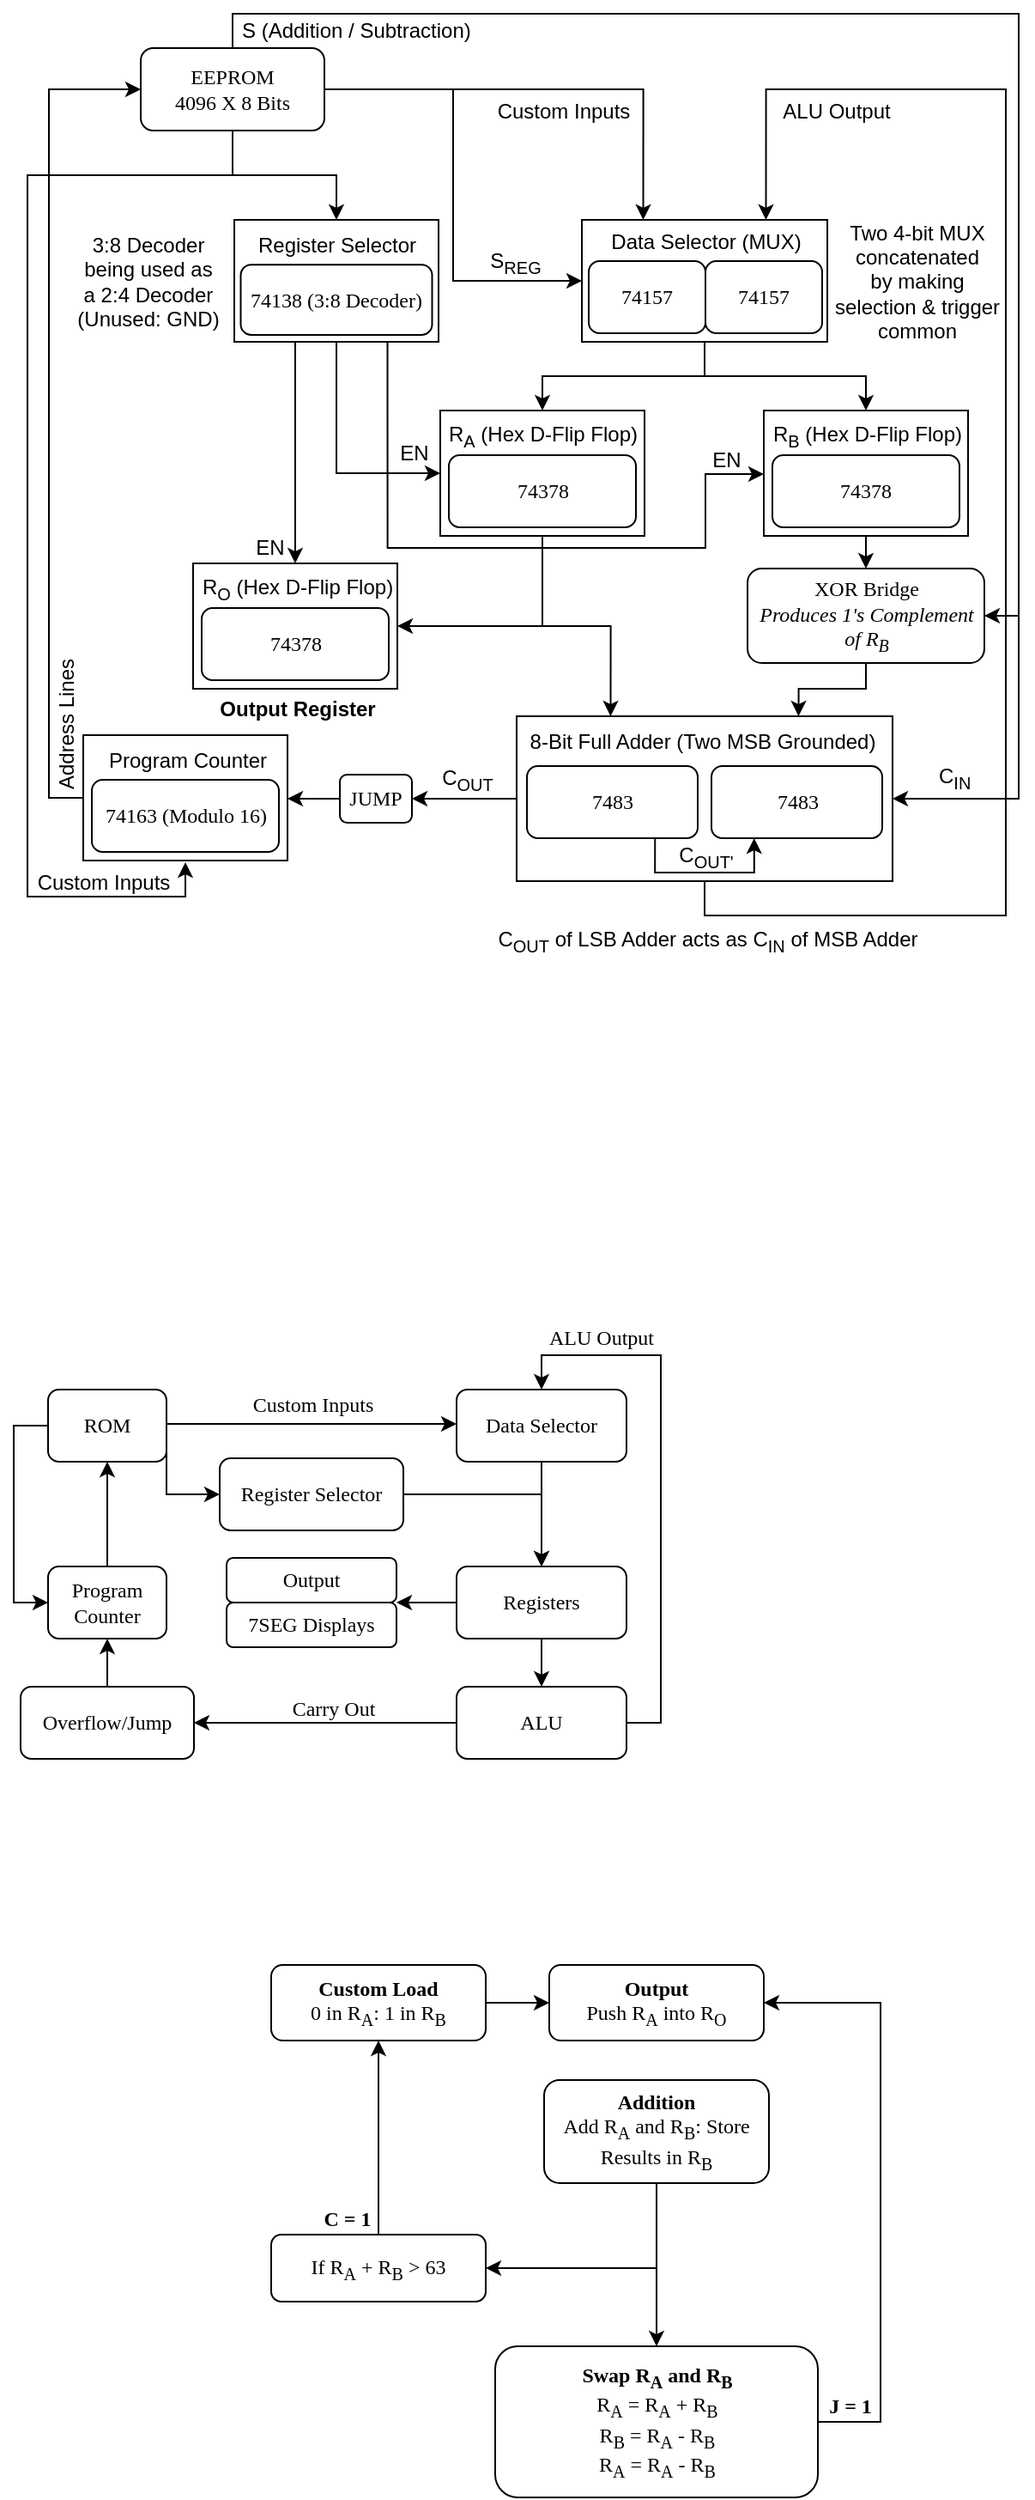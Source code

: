 <mxfile version="20.8.16" type="device"><diagram id="CoQLluvK9Fw38XiO7iqh" name="Page-1"><mxGraphModel dx="802" dy="1725" grid="0" gridSize="10" guides="1" tooltips="1" connect="1" arrows="1" fold="1" page="1" pageScale="1" pageWidth="850" pageHeight="1100" math="0" shadow="0"><root><mxCell id="0"/><mxCell id="1" parent="0"/><mxCell id="2Bxr6X4nST6BS4PNDwAW-6" style="edgeStyle=orthogonalEdgeStyle;rounded=0;orthogonalLoop=1;jettySize=auto;html=1;fontFamily=Bahnschrift;" parent="1" source="2Bxr6X4nST6BS4PNDwAW-1" target="2Bxr6X4nST6BS4PNDwAW-5" edge="1"><mxGeometry relative="1" as="geometry"><Array as="points"><mxPoint x="217" y="115"/><mxPoint x="217" y="115"/></Array></mxGeometry></mxCell><mxCell id="2Bxr6X4nST6BS4PNDwAW-9" style="edgeStyle=orthogonalEdgeStyle;rounded=0;orthogonalLoop=1;jettySize=auto;html=1;exitX=0;exitY=0.5;exitDx=0;exitDy=0;entryX=0;entryY=0.5;entryDx=0;entryDy=0;fontFamily=Bahnschrift;" parent="1" source="2Bxr6X4nST6BS4PNDwAW-1" target="2Bxr6X4nST6BS4PNDwAW-2" edge="1"><mxGeometry relative="1" as="geometry"/></mxCell><mxCell id="2Bxr6X4nST6BS4PNDwAW-29" style="edgeStyle=orthogonalEdgeStyle;rounded=0;orthogonalLoop=1;jettySize=auto;html=1;exitX=1;exitY=0.75;exitDx=0;exitDy=0;fontFamily=Bahnschrift;" parent="1" source="2Bxr6X4nST6BS4PNDwAW-1" target="2Bxr6X4nST6BS4PNDwAW-24" edge="1"><mxGeometry relative="1" as="geometry"><Array as="points"><mxPoint x="166" y="156"/></Array></mxGeometry></mxCell><mxCell id="2Bxr6X4nST6BS4PNDwAW-1" value="ROM" style="rounded=1;whiteSpace=wrap;html=1;fontFamily=Bahnschrift;" parent="1" vertex="1"><mxGeometry x="97" y="95" width="69" height="42" as="geometry"/></mxCell><mxCell id="2Bxr6X4nST6BS4PNDwAW-3" style="edgeStyle=orthogonalEdgeStyle;rounded=0;orthogonalLoop=1;jettySize=auto;html=1;exitX=0.5;exitY=0;exitDx=0;exitDy=0;entryX=0.5;entryY=1;entryDx=0;entryDy=0;fontFamily=Bahnschrift;" parent="1" source="2Bxr6X4nST6BS4PNDwAW-2" target="2Bxr6X4nST6BS4PNDwAW-1" edge="1"><mxGeometry relative="1" as="geometry"/></mxCell><mxCell id="2Bxr6X4nST6BS4PNDwAW-2" value="Program Counter" style="rounded=1;whiteSpace=wrap;html=1;fontFamily=Bahnschrift;" parent="1" vertex="1"><mxGeometry x="97" y="198" width="69" height="42" as="geometry"/></mxCell><mxCell id="2Bxr6X4nST6BS4PNDwAW-22" style="edgeStyle=orthogonalEdgeStyle;rounded=0;orthogonalLoop=1;jettySize=auto;html=1;exitX=0.5;exitY=1;exitDx=0;exitDy=0;entryX=0.5;entryY=0;entryDx=0;entryDy=0;fontFamily=Bahnschrift;" parent="1" source="2Bxr6X4nST6BS4PNDwAW-5" target="2Bxr6X4nST6BS4PNDwAW-10" edge="1"><mxGeometry relative="1" as="geometry"/></mxCell><mxCell id="2Bxr6X4nST6BS4PNDwAW-5" value="Data Selector" style="rounded=1;whiteSpace=wrap;html=1;fontFamily=Bahnschrift;" parent="1" vertex="1"><mxGeometry x="335" y="95" width="99" height="42" as="geometry"/></mxCell><mxCell id="2Bxr6X4nST6BS4PNDwAW-8" style="edgeStyle=orthogonalEdgeStyle;rounded=0;orthogonalLoop=1;jettySize=auto;html=1;exitX=0.5;exitY=0;exitDx=0;exitDy=0;fontFamily=Bahnschrift;" parent="1" source="2Bxr6X4nST6BS4PNDwAW-7" target="2Bxr6X4nST6BS4PNDwAW-2" edge="1"><mxGeometry relative="1" as="geometry"/></mxCell><mxCell id="2Bxr6X4nST6BS4PNDwAW-7" value="Overflow/Jump" style="rounded=1;whiteSpace=wrap;html=1;fontFamily=Bahnschrift;" parent="1" vertex="1"><mxGeometry x="81" y="268" width="101" height="42" as="geometry"/></mxCell><mxCell id="2Bxr6X4nST6BS4PNDwAW-15" style="edgeStyle=orthogonalEdgeStyle;rounded=0;orthogonalLoop=1;jettySize=auto;html=1;exitX=0.5;exitY=1;exitDx=0;exitDy=0;fontFamily=Bahnschrift;" parent="1" source="2Bxr6X4nST6BS4PNDwAW-10" target="2Bxr6X4nST6BS4PNDwAW-14" edge="1"><mxGeometry relative="1" as="geometry"/></mxCell><mxCell id="96fKfKQVMmyVt-nBDWJM-4" style="edgeStyle=orthogonalEdgeStyle;rounded=0;orthogonalLoop=1;jettySize=auto;html=1;exitX=0;exitY=0.5;exitDx=0;exitDy=0;entryX=1;entryY=1;entryDx=0;entryDy=0;" edge="1" parent="1" source="2Bxr6X4nST6BS4PNDwAW-10" target="2Bxr6X4nST6BS4PNDwAW-11"><mxGeometry relative="1" as="geometry"/></mxCell><mxCell id="2Bxr6X4nST6BS4PNDwAW-10" value="Registers" style="rounded=1;whiteSpace=wrap;html=1;fontFamily=Bahnschrift;" parent="1" vertex="1"><mxGeometry x="335" y="198" width="99" height="42" as="geometry"/></mxCell><mxCell id="2Bxr6X4nST6BS4PNDwAW-11" value="Output" style="rounded=1;whiteSpace=wrap;html=1;fontFamily=Bahnschrift;labelBackgroundColor=default;gradientColor=none;fillColor=default;" parent="1" vertex="1"><mxGeometry x="201" y="193" width="99" height="26" as="geometry"/></mxCell><mxCell id="2Bxr6X4nST6BS4PNDwAW-20" style="edgeStyle=orthogonalEdgeStyle;rounded=0;orthogonalLoop=1;jettySize=auto;html=1;entryX=1;entryY=0.5;entryDx=0;entryDy=0;fontFamily=Bahnschrift;" parent="1" source="2Bxr6X4nST6BS4PNDwAW-14" target="2Bxr6X4nST6BS4PNDwAW-7" edge="1"><mxGeometry relative="1" as="geometry"/></mxCell><mxCell id="2Bxr6X4nST6BS4PNDwAW-28" style="edgeStyle=orthogonalEdgeStyle;rounded=0;orthogonalLoop=1;jettySize=auto;html=1;entryX=0.5;entryY=0;entryDx=0;entryDy=0;fontFamily=Bahnschrift;" parent="1" source="2Bxr6X4nST6BS4PNDwAW-14" target="2Bxr6X4nST6BS4PNDwAW-5" edge="1"><mxGeometry relative="1" as="geometry"><Array as="points"><mxPoint x="454" y="289"/><mxPoint x="454" y="75"/><mxPoint x="385" y="75"/></Array></mxGeometry></mxCell><mxCell id="2Bxr6X4nST6BS4PNDwAW-14" value="ALU" style="rounded=1;whiteSpace=wrap;html=1;fontFamily=Bahnschrift;" parent="1" vertex="1"><mxGeometry x="335" y="268" width="99" height="42" as="geometry"/></mxCell><mxCell id="2Bxr6X4nST6BS4PNDwAW-18" value="Custom Inputs" style="text;html=1;align=center;verticalAlign=middle;resizable=0;points=[];autosize=1;strokeColor=none;fillColor=none;fontFamily=Bahnschrift;" parent="1" vertex="1"><mxGeometry x="207" y="95" width="87" height="18" as="geometry"/></mxCell><mxCell id="2Bxr6X4nST6BS4PNDwAW-19" value="ALU Output" style="text;html=1;align=center;verticalAlign=middle;resizable=0;points=[];autosize=1;strokeColor=none;fillColor=none;fontFamily=Bahnschrift;" parent="1" vertex="1"><mxGeometry x="383" y="56" width="71" height="18" as="geometry"/></mxCell><mxCell id="2Bxr6X4nST6BS4PNDwAW-21" value="Carry Out" style="text;html=1;align=center;verticalAlign=middle;resizable=0;points=[];autosize=1;strokeColor=none;fillColor=none;fontFamily=Bahnschrift;" parent="1" vertex="1"><mxGeometry x="232" y="272" width="61" height="18" as="geometry"/></mxCell><mxCell id="2Bxr6X4nST6BS4PNDwAW-27" style="edgeStyle=orthogonalEdgeStyle;rounded=0;orthogonalLoop=1;jettySize=auto;html=1;entryX=0.5;entryY=0;entryDx=0;entryDy=0;fontFamily=Bahnschrift;" parent="1" source="2Bxr6X4nST6BS4PNDwAW-24" target="2Bxr6X4nST6BS4PNDwAW-10" edge="1"><mxGeometry relative="1" as="geometry"/></mxCell><mxCell id="2Bxr6X4nST6BS4PNDwAW-24" value="Register Selector" style="rounded=1;whiteSpace=wrap;html=1;fontFamily=Bahnschrift;" parent="1" vertex="1"><mxGeometry x="197" y="135" width="107" height="42" as="geometry"/></mxCell><mxCell id="WfTriBpdefykr4m0r49L-4" style="edgeStyle=orthogonalEdgeStyle;rounded=0;orthogonalLoop=1;jettySize=auto;html=1;entryX=0;entryY=0.5;entryDx=0;entryDy=0;fontFamily=Bahnschrift;" parent="1" source="WfTriBpdefykr4m0r49L-2" target="WfTriBpdefykr4m0r49L-3" edge="1"><mxGeometry relative="1" as="geometry"/></mxCell><mxCell id="WfTriBpdefykr4m0r49L-2" value="&lt;b&gt;Custom Load&lt;br&gt;&lt;/b&gt;0 in R&lt;sub&gt;A&lt;/sub&gt;: 1 in R&lt;sub&gt;B&lt;/sub&gt;" style="rounded=1;whiteSpace=wrap;html=1;fontFamily=Bahnschrift;" parent="1" vertex="1"><mxGeometry x="227" y="430" width="125" height="44" as="geometry"/></mxCell><mxCell id="WfTriBpdefykr4m0r49L-3" value="&lt;b&gt;Output&lt;/b&gt;&lt;br&gt;Push R&lt;sub&gt;A&lt;/sub&gt;&amp;nbsp;into R&lt;sub&gt;O&lt;/sub&gt;" style="rounded=1;whiteSpace=wrap;html=1;fontFamily=Bahnschrift;" parent="1" vertex="1"><mxGeometry x="389" y="430" width="125" height="44" as="geometry"/></mxCell><mxCell id="WfTriBpdefykr4m0r49L-11" style="edgeStyle=orthogonalEdgeStyle;rounded=0;orthogonalLoop=1;jettySize=auto;html=1;exitX=0.5;exitY=1;exitDx=0;exitDy=0;entryX=1;entryY=0.5;entryDx=0;entryDy=0;fontFamily=Bahnschrift;" parent="1" source="WfTriBpdefykr4m0r49L-5" target="WfTriBpdefykr4m0r49L-9" edge="1"><mxGeometry relative="1" as="geometry"/></mxCell><mxCell id="WfTriBpdefykr4m0r49L-14" style="edgeStyle=orthogonalEdgeStyle;rounded=0;orthogonalLoop=1;jettySize=auto;html=1;exitX=0.5;exitY=1;exitDx=0;exitDy=0;entryX=0.5;entryY=0;entryDx=0;entryDy=0;fontFamily=Bahnschrift;" parent="1" source="WfTriBpdefykr4m0r49L-5" target="WfTriBpdefykr4m0r49L-12" edge="1"><mxGeometry relative="1" as="geometry"/></mxCell><mxCell id="WfTriBpdefykr4m0r49L-5" value="&lt;b&gt;Addition&lt;br&gt;&lt;/b&gt;Add R&lt;sub&gt;A&lt;/sub&gt; and R&lt;sub&gt;B&lt;/sub&gt;: Store Results in R&lt;sub&gt;B&lt;/sub&gt;" style="rounded=1;whiteSpace=wrap;html=1;fontFamily=Bahnschrift;" parent="1" vertex="1"><mxGeometry x="386" y="497" width="131" height="60" as="geometry"/></mxCell><mxCell id="WfTriBpdefykr4m0r49L-10" style="edgeStyle=orthogonalEdgeStyle;rounded=0;orthogonalLoop=1;jettySize=auto;html=1;exitX=0.5;exitY=0;exitDx=0;exitDy=0;entryX=0.5;entryY=1;entryDx=0;entryDy=0;fontFamily=Bahnschrift;" parent="1" source="WfTriBpdefykr4m0r49L-9" target="WfTriBpdefykr4m0r49L-2" edge="1"><mxGeometry relative="1" as="geometry"/></mxCell><mxCell id="WfTriBpdefykr4m0r49L-9" value="If R&lt;sub&gt;A&lt;/sub&gt; + R&lt;sub&gt;B&lt;/sub&gt; &amp;gt; 63" style="rounded=1;whiteSpace=wrap;html=1;fontFamily=Bahnschrift;" parent="1" vertex="1"><mxGeometry x="227" y="587" width="125" height="39" as="geometry"/></mxCell><mxCell id="WfTriBpdefykr4m0r49L-16" style="edgeStyle=orthogonalEdgeStyle;rounded=0;orthogonalLoop=1;jettySize=auto;html=1;exitX=1;exitY=0.5;exitDx=0;exitDy=0;entryX=1;entryY=0.5;entryDx=0;entryDy=0;fontFamily=Bahnschrift;" parent="1" source="WfTriBpdefykr4m0r49L-12" target="WfTriBpdefykr4m0r49L-3" edge="1"><mxGeometry relative="1" as="geometry"><Array as="points"><mxPoint x="582" y="696"/><mxPoint x="582" y="452"/></Array></mxGeometry></mxCell><mxCell id="WfTriBpdefykr4m0r49L-12" value="&lt;b&gt;Swap R&lt;sub&gt;A&lt;/sub&gt; and R&lt;sub&gt;B&lt;br&gt;&lt;/sub&gt;&lt;/b&gt;R&lt;sub&gt;A&lt;/sub&gt; = R&lt;sub&gt;A&lt;/sub&gt; + R&lt;sub&gt;B&lt;/sub&gt;&lt;br&gt;R&lt;sub&gt;B&lt;/sub&gt; = R&lt;sub&gt;A&lt;/sub&gt; - R&lt;sub&gt;B&lt;/sub&gt;&lt;br&gt;R&lt;sub&gt;A&lt;/sub&gt; = R&lt;sub&gt;A&lt;/sub&gt; - R&lt;sub&gt;B&lt;/sub&gt;" style="rounded=1;whiteSpace=wrap;html=1;fontFamily=Bahnschrift;" parent="1" vertex="1"><mxGeometry x="357.5" y="652" width="188" height="88" as="geometry"/></mxCell><mxCell id="WfTriBpdefykr4m0r49L-18" value="&lt;b&gt;J = 1&lt;/b&gt;" style="text;html=1;align=center;verticalAlign=middle;resizable=0;points=[];autosize=1;strokeColor=none;fillColor=none;fontFamily=Bahnschrift;" parent="1" vertex="1"><mxGeometry x="545.5" y="678" width="37" height="18" as="geometry"/></mxCell><mxCell id="WfTriBpdefykr4m0r49L-20" value="&lt;b&gt;C = 1&lt;/b&gt;" style="text;html=1;align=center;verticalAlign=middle;resizable=0;points=[];autosize=1;strokeColor=none;fillColor=none;fontFamily=Bahnschrift;" parent="1" vertex="1"><mxGeometry x="251" y="569" width="39" height="18" as="geometry"/></mxCell><mxCell id="ZWIInhUpaUidbroq3xAY-109" style="edgeStyle=orthogonalEdgeStyle;rounded=0;orthogonalLoop=1;jettySize=auto;html=1;exitX=0.5;exitY=1;exitDx=0;exitDy=0;entryX=0.75;entryY=0;entryDx=0;entryDy=0;" parent="1" source="ZWIInhUpaUidbroq3xAY-54" target="ZWIInhUpaUidbroq3xAY-88" edge="1"><mxGeometry relative="1" as="geometry"><Array as="points"><mxPoint x="573" y="-313"/><mxPoint x="534" y="-313"/></Array></mxGeometry></mxCell><mxCell id="wL8lyQLySPu5EFwpMXS1-5" style="edgeStyle=orthogonalEdgeStyle;rounded=0;orthogonalLoop=1;jettySize=auto;html=1;exitX=1;exitY=0.5;exitDx=0;exitDy=0;entryX=1;entryY=0.5;entryDx=0;entryDy=0;" parent="1" source="ZWIInhUpaUidbroq3xAY-54" target="ZWIInhUpaUidbroq3xAY-88" edge="1"><mxGeometry relative="1" as="geometry"/></mxCell><mxCell id="ZWIInhUpaUidbroq3xAY-54" value="XOR Bridge&lt;br&gt;&lt;i&gt;Produces 1's Complement of R&lt;sub&gt;B&lt;/sub&gt;&lt;/i&gt;" style="rounded=1;whiteSpace=wrap;html=1;fontFamily=Bahnschrift;" parent="1" vertex="1"><mxGeometry x="504.5" y="-383" width="138" height="55" as="geometry"/></mxCell><mxCell id="ZWIInhUpaUidbroq3xAY-64" value="" style="group" parent="1" vertex="1" connectable="0"><mxGeometry x="325" y="-475" width="120" height="73" as="geometry"/></mxCell><mxCell id="ZWIInhUpaUidbroq3xAY-65" value="" style="rounded=0;whiteSpace=wrap;html=1;" parent="ZWIInhUpaUidbroq3xAY-64" vertex="1"><mxGeometry x="0.5" width="119" height="73" as="geometry"/></mxCell><mxCell id="ZWIInhUpaUidbroq3xAY-66" value="74378" style="rounded=1;whiteSpace=wrap;html=1;fontFamily=Bahnschrift;" parent="ZWIInhUpaUidbroq3xAY-64" vertex="1"><mxGeometry x="5.5" y="26" width="109" height="42" as="geometry"/></mxCell><mxCell id="ZWIInhUpaUidbroq3xAY-67" value="R&lt;sub&gt;A&lt;/sub&gt; (Hex D-Flip Flop)" style="text;html=1;align=center;verticalAlign=middle;resizable=0;points=[];autosize=1;strokeColor=none;fillColor=none;" parent="ZWIInhUpaUidbroq3xAY-64" vertex="1"><mxGeometry y="4" width="120" height="22" as="geometry"/></mxCell><mxCell id="ZWIInhUpaUidbroq3xAY-98" style="edgeStyle=orthogonalEdgeStyle;rounded=0;orthogonalLoop=1;jettySize=auto;html=1;exitX=0.5;exitY=1;exitDx=0;exitDy=0;entryX=0.5;entryY=0;entryDx=0;entryDy=0;" parent="1" source="ZWIInhUpaUidbroq3xAY-27" target="ZWIInhUpaUidbroq3xAY-65" edge="1"><mxGeometry relative="1" as="geometry"/></mxCell><mxCell id="ZWIInhUpaUidbroq3xAY-100" style="edgeStyle=orthogonalEdgeStyle;rounded=0;orthogonalLoop=1;jettySize=auto;html=1;exitX=0.5;exitY=1;exitDx=0;exitDy=0;entryX=0.5;entryY=0;entryDx=0;entryDy=0;" parent="1" source="ZWIInhUpaUidbroq3xAY-27" target="ZWIInhUpaUidbroq3xAY-93" edge="1"><mxGeometry relative="1" as="geometry"/></mxCell><mxCell id="ZWIInhUpaUidbroq3xAY-27" value="" style="rounded=0;whiteSpace=wrap;html=1;container=0;" parent="1" vertex="1"><mxGeometry x="408" y="-586" width="143" height="71" as="geometry"/></mxCell><mxCell id="ZWIInhUpaUidbroq3xAY-23" value="74157" style="rounded=1;whiteSpace=wrap;html=1;fontFamily=Bahnschrift;container=0;" parent="1" vertex="1"><mxGeometry x="412" y="-562" width="68" height="42" as="geometry"/></mxCell><mxCell id="ZWIInhUpaUidbroq3xAY-25" value="74157" style="rounded=1;whiteSpace=wrap;html=1;fontFamily=Bahnschrift;container=0;" parent="1" vertex="1"><mxGeometry x="480" y="-562" width="68" height="42" as="geometry"/></mxCell><mxCell id="ZWIInhUpaUidbroq3xAY-29" value="Data Selector (MUX)" style="text;html=1;align=center;verticalAlign=middle;resizable=0;points=[];autosize=1;strokeColor=none;fillColor=none;container=0;" parent="1" vertex="1"><mxGeometry x="419" y="-582" width="121" height="18" as="geometry"/></mxCell><mxCell id="ZWIInhUpaUidbroq3xAY-81" style="edgeStyle=orthogonalEdgeStyle;rounded=0;orthogonalLoop=1;jettySize=auto;html=1;exitX=1;exitY=0.5;exitDx=0;exitDy=0;entryX=0;entryY=0.5;entryDx=0;entryDy=0;" parent="1" source="ZWIInhUpaUidbroq3xAY-76" target="ZWIInhUpaUidbroq3xAY-27" edge="1"><mxGeometry relative="1" as="geometry"/></mxCell><mxCell id="ZWIInhUpaUidbroq3xAY-113" style="edgeStyle=orthogonalEdgeStyle;rounded=0;orthogonalLoop=1;jettySize=auto;html=1;exitX=1;exitY=0.5;exitDx=0;exitDy=0;entryX=0.25;entryY=0;entryDx=0;entryDy=0;" parent="1" source="ZWIInhUpaUidbroq3xAY-76" target="ZWIInhUpaUidbroq3xAY-27" edge="1"><mxGeometry relative="1" as="geometry"/></mxCell><mxCell id="ZWIInhUpaUidbroq3xAY-122" style="edgeStyle=orthogonalEdgeStyle;rounded=0;orthogonalLoop=1;jettySize=auto;html=1;exitX=0.5;exitY=1;exitDx=0;exitDy=0;entryX=0.5;entryY=0;entryDx=0;entryDy=0;" parent="1" source="ZWIInhUpaUidbroq3xAY-76" target="ZWIInhUpaUidbroq3xAY-119" edge="1"><mxGeometry relative="1" as="geometry"/></mxCell><mxCell id="ZWIInhUpaUidbroq3xAY-152" style="edgeStyle=orthogonalEdgeStyle;rounded=0;orthogonalLoop=1;jettySize=auto;html=1;exitX=0.5;exitY=1;exitDx=0;exitDy=0;entryX=0.5;entryY=1;entryDx=0;entryDy=0;" parent="1" edge="1"><mxGeometry relative="1" as="geometry"><mxPoint x="204.5" y="-637.0" as="sourcePoint"/><mxPoint x="177.0" y="-212" as="targetPoint"/><Array as="points"><mxPoint x="204" y="-612"/><mxPoint x="85" y="-612"/><mxPoint x="85" y="-192"/><mxPoint x="177" y="-192"/></Array></mxGeometry></mxCell><mxCell id="wL8lyQLySPu5EFwpMXS1-3" style="edgeStyle=orthogonalEdgeStyle;rounded=0;orthogonalLoop=1;jettySize=auto;html=1;exitX=0.5;exitY=0;exitDx=0;exitDy=0;entryX=1;entryY=0.5;entryDx=0;entryDy=0;" parent="1" source="ZWIInhUpaUidbroq3xAY-76" target="ZWIInhUpaUidbroq3xAY-54" edge="1"><mxGeometry relative="1" as="geometry"/></mxCell><mxCell id="ZWIInhUpaUidbroq3xAY-76" value="EEPROM&lt;br&gt;4096 X 8 Bits" style="rounded=1;whiteSpace=wrap;html=1;fontFamily=Bahnschrift;container=0;" parent="1" vertex="1"><mxGeometry x="151" y="-686" width="107" height="48" as="geometry"/></mxCell><mxCell id="ZWIInhUpaUidbroq3xAY-79" value="S&lt;sub&gt;REG&lt;/sub&gt;" style="text;html=1;align=center;verticalAlign=middle;resizable=0;points=[];autosize=1;strokeColor=none;fillColor=none;" parent="1" vertex="1"><mxGeometry x="349" y="-572" width="40" height="22" as="geometry"/></mxCell><mxCell id="ZWIInhUpaUidbroq3xAY-92" value="" style="group" parent="1" vertex="1" connectable="0"><mxGeometry x="513.5" y="-475" width="120" height="73" as="geometry"/></mxCell><mxCell id="ZWIInhUpaUidbroq3xAY-93" value="" style="rounded=0;whiteSpace=wrap;html=1;" parent="ZWIInhUpaUidbroq3xAY-92" vertex="1"><mxGeometry x="0.5" width="119" height="73" as="geometry"/></mxCell><mxCell id="ZWIInhUpaUidbroq3xAY-94" value="74378" style="rounded=1;whiteSpace=wrap;html=1;fontFamily=Bahnschrift;" parent="ZWIInhUpaUidbroq3xAY-92" vertex="1"><mxGeometry x="5.5" y="26" width="109" height="42" as="geometry"/></mxCell><mxCell id="ZWIInhUpaUidbroq3xAY-95" value="R&lt;sub&gt;B&lt;/sub&gt; (Hex D-Flip Flop)" style="text;html=1;align=center;verticalAlign=middle;resizable=0;points=[];autosize=1;strokeColor=none;fillColor=none;" parent="ZWIInhUpaUidbroq3xAY-92" vertex="1"><mxGeometry y="4" width="120" height="22" as="geometry"/></mxCell><mxCell id="ZWIInhUpaUidbroq3xAY-101" value="" style="group" parent="1" vertex="1" connectable="0"><mxGeometry x="370" y="-297" width="219" height="96" as="geometry"/></mxCell><mxCell id="ZWIInhUpaUidbroq3xAY-88" value="" style="rounded=0;whiteSpace=wrap;html=1;" parent="ZWIInhUpaUidbroq3xAY-101" vertex="1"><mxGeometry width="219" height="96" as="geometry"/></mxCell><mxCell id="ZWIInhUpaUidbroq3xAY-58" value="7483" style="rounded=1;whiteSpace=wrap;html=1;fontFamily=Bahnschrift;container=0;" parent="ZWIInhUpaUidbroq3xAY-101" vertex="1"><mxGeometry x="6" y="29" width="99.5" height="42" as="geometry"/></mxCell><mxCell id="ZWIInhUpaUidbroq3xAY-85" value="7483" style="rounded=1;whiteSpace=wrap;html=1;fontFamily=Bahnschrift;container=0;" parent="ZWIInhUpaUidbroq3xAY-101" vertex="1"><mxGeometry x="113.5" y="29" width="99.5" height="42" as="geometry"/></mxCell><mxCell id="ZWIInhUpaUidbroq3xAY-91" style="edgeStyle=orthogonalEdgeStyle;rounded=0;orthogonalLoop=1;jettySize=auto;html=1;exitX=0.75;exitY=1;exitDx=0;exitDy=0;entryX=0.25;entryY=1;entryDx=0;entryDy=0;" parent="ZWIInhUpaUidbroq3xAY-101" source="ZWIInhUpaUidbroq3xAY-58" target="ZWIInhUpaUidbroq3xAY-85" edge="1"><mxGeometry relative="1" as="geometry"/></mxCell><mxCell id="ZWIInhUpaUidbroq3xAY-87" value="C&lt;sub&gt;OUT'&lt;/sub&gt;" style="text;html=1;align=center;verticalAlign=middle;resizable=0;points=[];autosize=1;strokeColor=none;fillColor=none;" parent="ZWIInhUpaUidbroq3xAY-101" vertex="1"><mxGeometry x="88.5" y="71" width="42" height="22" as="geometry"/></mxCell><mxCell id="ZWIInhUpaUidbroq3xAY-90" value="8-Bit Full Adder (Two MSB Grounded)" style="text;html=1;align=center;verticalAlign=middle;resizable=0;points=[];autosize=1;strokeColor=none;fillColor=none;" parent="ZWIInhUpaUidbroq3xAY-101" vertex="1"><mxGeometry x="2" y="6" width="211" height="18" as="geometry"/></mxCell><mxCell id="ZWIInhUpaUidbroq3xAY-102" value="" style="group" parent="1" vertex="1" connectable="0"><mxGeometry x="181" y="-386" width="121" height="73" as="geometry"/></mxCell><mxCell id="ZWIInhUpaUidbroq3xAY-103" value="" style="rounded=0;whiteSpace=wrap;html=1;" parent="ZWIInhUpaUidbroq3xAY-102" vertex="1"><mxGeometry x="0.5" width="119" height="73" as="geometry"/></mxCell><mxCell id="ZWIInhUpaUidbroq3xAY-104" value="74378" style="rounded=1;whiteSpace=wrap;html=1;fontFamily=Bahnschrift;" parent="ZWIInhUpaUidbroq3xAY-102" vertex="1"><mxGeometry x="5.5" y="26" width="109" height="42" as="geometry"/></mxCell><mxCell id="ZWIInhUpaUidbroq3xAY-105" value="R&lt;sub&gt;O&lt;/sub&gt; (Hex D-Flip Flop)" style="text;html=1;align=center;verticalAlign=middle;resizable=0;points=[];autosize=1;strokeColor=none;fillColor=none;" parent="ZWIInhUpaUidbroq3xAY-102" vertex="1"><mxGeometry y="4" width="121" height="22" as="geometry"/></mxCell><mxCell id="ZWIInhUpaUidbroq3xAY-106" style="edgeStyle=orthogonalEdgeStyle;rounded=0;orthogonalLoop=1;jettySize=auto;html=1;exitX=0.5;exitY=1;exitDx=0;exitDy=0;entryX=1;entryY=0.5;entryDx=0;entryDy=0;" parent="1" source="ZWIInhUpaUidbroq3xAY-65" target="ZWIInhUpaUidbroq3xAY-103" edge="1"><mxGeometry relative="1" as="geometry"/></mxCell><mxCell id="ZWIInhUpaUidbroq3xAY-107" style="edgeStyle=orthogonalEdgeStyle;rounded=0;orthogonalLoop=1;jettySize=auto;html=1;exitX=0.5;exitY=1;exitDx=0;exitDy=0;entryX=0.25;entryY=0;entryDx=0;entryDy=0;" parent="1" source="ZWIInhUpaUidbroq3xAY-65" target="ZWIInhUpaUidbroq3xAY-88" edge="1"><mxGeometry relative="1" as="geometry"/></mxCell><mxCell id="ZWIInhUpaUidbroq3xAY-108" style="edgeStyle=orthogonalEdgeStyle;rounded=0;orthogonalLoop=1;jettySize=auto;html=1;exitX=0.5;exitY=1;exitDx=0;exitDy=0;entryX=0.5;entryY=0;entryDx=0;entryDy=0;" parent="1" source="ZWIInhUpaUidbroq3xAY-93" target="ZWIInhUpaUidbroq3xAY-54" edge="1"><mxGeometry relative="1" as="geometry"/></mxCell><mxCell id="ZWIInhUpaUidbroq3xAY-110" style="edgeStyle=orthogonalEdgeStyle;rounded=0;orthogonalLoop=1;jettySize=auto;html=1;exitX=0.5;exitY=1;exitDx=0;exitDy=0;entryX=0.75;entryY=0;entryDx=0;entryDy=0;" parent="1" source="ZWIInhUpaUidbroq3xAY-88" target="ZWIInhUpaUidbroq3xAY-27" edge="1"><mxGeometry relative="1" as="geometry"><Array as="points"><mxPoint x="480" y="-181"/><mxPoint x="655" y="-181"/><mxPoint x="655" y="-662"/><mxPoint x="515" y="-662"/></Array></mxGeometry></mxCell><mxCell id="ZWIInhUpaUidbroq3xAY-111" value="ALU Output" style="text;html=1;align=center;verticalAlign=middle;resizable=0;points=[];autosize=1;strokeColor=none;fillColor=none;" parent="1" vertex="1"><mxGeometry x="519" y="-658" width="73" height="18" as="geometry"/></mxCell><mxCell id="ZWIInhUpaUidbroq3xAY-112" value="Custom Inputs" style="text;html=1;align=center;verticalAlign=middle;resizable=0;points=[];autosize=1;strokeColor=none;fillColor=none;rotation=0;" parent="1" vertex="1"><mxGeometry x="353" y="-658" width="87" height="18" as="geometry"/></mxCell><mxCell id="ZWIInhUpaUidbroq3xAY-118" value="" style="group" parent="1" vertex="1" connectable="0"><mxGeometry x="205" y="-586" width="120" height="71" as="geometry"/></mxCell><mxCell id="ZWIInhUpaUidbroq3xAY-119" value="" style="rounded=0;whiteSpace=wrap;html=1;" parent="ZWIInhUpaUidbroq3xAY-118" vertex="1"><mxGeometry x="0.5" width="119" height="71" as="geometry"/></mxCell><mxCell id="ZWIInhUpaUidbroq3xAY-120" value="74138 (3:8 Decoder)" style="rounded=1;whiteSpace=wrap;html=1;fontFamily=Bahnschrift;" parent="ZWIInhUpaUidbroq3xAY-118" vertex="1"><mxGeometry x="4.25" y="26.103" width="111.5" height="40.846" as="geometry"/></mxCell><mxCell id="ZWIInhUpaUidbroq3xAY-121" value="Register Selector" style="text;html=1;align=center;verticalAlign=middle;resizable=0;points=[];autosize=1;strokeColor=none;fillColor=none;" parent="ZWIInhUpaUidbroq3xAY-118" vertex="1"><mxGeometry x="9" y="5.836" width="102" height="18" as="geometry"/></mxCell><mxCell id="ZWIInhUpaUidbroq3xAY-125" style="edgeStyle=orthogonalEdgeStyle;rounded=0;orthogonalLoop=1;jettySize=auto;html=1;exitX=0.25;exitY=1;exitDx=0;exitDy=0;entryX=0.5;entryY=0;entryDx=0;entryDy=0;" parent="1" source="ZWIInhUpaUidbroq3xAY-119" target="ZWIInhUpaUidbroq3xAY-103" edge="1"><mxGeometry relative="1" as="geometry"><Array as="points"><mxPoint x="241" y="-515"/></Array></mxGeometry></mxCell><mxCell id="ZWIInhUpaUidbroq3xAY-126" style="edgeStyle=orthogonalEdgeStyle;rounded=0;orthogonalLoop=1;jettySize=auto;html=1;exitX=0.5;exitY=1;exitDx=0;exitDy=0;entryX=0;entryY=0.5;entryDx=0;entryDy=0;" parent="1" source="ZWIInhUpaUidbroq3xAY-119" target="ZWIInhUpaUidbroq3xAY-65" edge="1"><mxGeometry relative="1" as="geometry"/></mxCell><mxCell id="ZWIInhUpaUidbroq3xAY-128" style="edgeStyle=orthogonalEdgeStyle;rounded=0;orthogonalLoop=1;jettySize=auto;html=1;exitX=0.75;exitY=1;exitDx=0;exitDy=0;" parent="1" edge="1"><mxGeometry relative="1" as="geometry"><mxPoint x="294.75" y="-515" as="sourcePoint"/><mxPoint x="514" y="-438" as="targetPoint"/><Array as="points"><mxPoint x="295" y="-395"/><mxPoint x="480" y="-395"/><mxPoint x="480" y="-438"/><mxPoint x="514" y="-438"/></Array></mxGeometry></mxCell><mxCell id="ZWIInhUpaUidbroq3xAY-129" value="EN" style="text;html=1;align=center;verticalAlign=middle;resizable=0;points=[];autosize=1;strokeColor=none;fillColor=none;" parent="1" vertex="1"><mxGeometry x="296" y="-459" width="27" height="18" as="geometry"/></mxCell><mxCell id="ZWIInhUpaUidbroq3xAY-131" value="EN" style="text;html=1;align=center;verticalAlign=middle;resizable=0;points=[];autosize=1;strokeColor=none;fillColor=none;" parent="1" vertex="1"><mxGeometry x="478" y="-455" width="27" height="18" as="geometry"/></mxCell><mxCell id="ZWIInhUpaUidbroq3xAY-134" value="EN" style="text;html=1;align=center;verticalAlign=middle;resizable=0;points=[];autosize=1;strokeColor=none;fillColor=none;" parent="1" vertex="1"><mxGeometry x="212" y="-404" width="27" height="18" as="geometry"/></mxCell><mxCell id="ZWIInhUpaUidbroq3xAY-136" value="" style="group" parent="1" vertex="1" connectable="0"><mxGeometry x="117" y="-286" width="121" height="73" as="geometry"/></mxCell><mxCell id="ZWIInhUpaUidbroq3xAY-137" value="" style="rounded=0;whiteSpace=wrap;html=1;" parent="ZWIInhUpaUidbroq3xAY-136" vertex="1"><mxGeometry x="0.5" width="119" height="73" as="geometry"/></mxCell><mxCell id="ZWIInhUpaUidbroq3xAY-138" value="74163 (Modulo 16)" style="rounded=1;whiteSpace=wrap;html=1;fontFamily=Bahnschrift;" parent="ZWIInhUpaUidbroq3xAY-136" vertex="1"><mxGeometry x="5.5" y="26" width="109" height="42" as="geometry"/></mxCell><mxCell id="ZWIInhUpaUidbroq3xAY-139" value="Program Counter" style="text;html=1;align=center;verticalAlign=middle;resizable=0;points=[];autosize=1;strokeColor=none;fillColor=none;" parent="ZWIInhUpaUidbroq3xAY-136" vertex="1"><mxGeometry x="10" y="6" width="102" height="18" as="geometry"/></mxCell><mxCell id="ZWIInhUpaUidbroq3xAY-143" value="Address Lines" style="text;html=1;align=center;verticalAlign=middle;resizable=0;points=[];autosize=1;strokeColor=none;fillColor=none;rotation=-90;" parent="1" vertex="1"><mxGeometry x="65" y="-301" width="86" height="18" as="geometry"/></mxCell><mxCell id="ZWIInhUpaUidbroq3xAY-145" value="Custom Inputs" style="text;html=1;align=center;verticalAlign=middle;resizable=0;points=[];autosize=1;strokeColor=none;fillColor=none;rotation=0;" parent="1" vertex="1"><mxGeometry x="85" y="-209" width="87" height="18" as="geometry"/></mxCell><mxCell id="ZWIInhUpaUidbroq3xAY-146" value="&lt;b&gt;Output Register&lt;/b&gt;" style="text;html=1;align=center;verticalAlign=middle;resizable=0;points=[];autosize=1;strokeColor=none;fillColor=none;rotation=0;" parent="1" vertex="1"><mxGeometry x="191" y="-310" width="101" height="18" as="geometry"/></mxCell><mxCell id="ZWIInhUpaUidbroq3xAY-151" style="edgeStyle=orthogonalEdgeStyle;rounded=0;orthogonalLoop=1;jettySize=auto;html=1;exitX=0;exitY=0.5;exitDx=0;exitDy=0;entryX=1;entryY=0.5;entryDx=0;entryDy=0;" parent="1" source="ZWIInhUpaUidbroq3xAY-147" target="ZWIInhUpaUidbroq3xAY-137" edge="1"><mxGeometry relative="1" as="geometry"/></mxCell><mxCell id="ZWIInhUpaUidbroq3xAY-147" value="JUMP" style="rounded=1;whiteSpace=wrap;html=1;fontFamily=Bahnschrift;container=0;" parent="1" vertex="1"><mxGeometry x="267" y="-263" width="42" height="28" as="geometry"/></mxCell><mxCell id="ZWIInhUpaUidbroq3xAY-149" style="edgeStyle=orthogonalEdgeStyle;rounded=0;orthogonalLoop=1;jettySize=auto;html=1;exitX=0;exitY=0.5;exitDx=0;exitDy=0;entryX=1;entryY=0.5;entryDx=0;entryDy=0;" parent="1" source="ZWIInhUpaUidbroq3xAY-88" target="ZWIInhUpaUidbroq3xAY-147" edge="1"><mxGeometry relative="1" as="geometry"/></mxCell><mxCell id="ZWIInhUpaUidbroq3xAY-150" value="C&lt;sub&gt;OUT&lt;/sub&gt;" style="text;html=1;align=center;verticalAlign=middle;resizable=0;points=[];autosize=1;strokeColor=none;fillColor=none;" parent="1" vertex="1"><mxGeometry x="320.5" y="-271" width="40" height="22" as="geometry"/></mxCell><mxCell id="ZWIInhUpaUidbroq3xAY-153" style="edgeStyle=orthogonalEdgeStyle;rounded=0;orthogonalLoop=1;jettySize=auto;html=1;exitX=0;exitY=0.5;exitDx=0;exitDy=0;entryX=0;entryY=0.5;entryDx=0;entryDy=0;" parent="1" source="ZWIInhUpaUidbroq3xAY-137" target="ZWIInhUpaUidbroq3xAY-76" edge="1"><mxGeometry relative="1" as="geometry"/></mxCell><mxCell id="wL8lyQLySPu5EFwpMXS1-6" value="&lt;div style=&quot;text-align: center&quot;&gt;&lt;span&gt;&lt;font face=&quot;helvetica&quot;&gt;C&lt;sub&gt;IN&lt;/sub&gt;&lt;/font&gt;&lt;/span&gt;&lt;/div&gt;" style="text;whiteSpace=wrap;html=1;" parent="1" vertex="1"><mxGeometry x="614" y="-276" width="22" height="32" as="geometry"/></mxCell><mxCell id="wL8lyQLySPu5EFwpMXS1-7" value="&lt;div style=&quot;text-align: center&quot;&gt;&lt;font face=&quot;helvetica&quot;&gt;S (Addition / Subtraction)&lt;/font&gt;&lt;/div&gt;" style="text;whiteSpace=wrap;html=1;" parent="1" vertex="1"><mxGeometry x="208" y="-710" width="139" height="32" as="geometry"/></mxCell><mxCell id="wL8lyQLySPu5EFwpMXS1-9" value="C&lt;sub&gt;OUT&lt;/sub&gt; of LSB Adder acts as C&lt;sub&gt;IN&lt;/sub&gt; of MSB Adder" style="text;html=1;align=center;verticalAlign=middle;resizable=0;points=[];autosize=1;strokeColor=none;fillColor=none;" parent="1" vertex="1"><mxGeometry x="353" y="-177" width="255" height="22" as="geometry"/></mxCell><mxCell id="wL8lyQLySPu5EFwpMXS1-10" value="3:8 Decoder&lt;br&gt;being used as&lt;br&gt;a 2:4 Decoder&lt;br&gt;(Unused: GND)" style="text;html=1;align=center;verticalAlign=middle;resizable=0;points=[];autosize=1;strokeColor=none;fillColor=none;" parent="1" vertex="1"><mxGeometry x="108" y="-580.5" width="93" height="60" as="geometry"/></mxCell><mxCell id="wL8lyQLySPu5EFwpMXS1-11" value="Two 4-bit MUX&lt;br&gt;concatenated&lt;br&gt;by making&lt;br&gt;selection &amp;amp; trigger&lt;br&gt;common" style="text;html=1;align=center;verticalAlign=middle;resizable=0;points=[];autosize=1;strokeColor=none;fillColor=none;" parent="1" vertex="1"><mxGeometry x="550" y="-587.5" width="106" height="74" as="geometry"/></mxCell><mxCell id="96fKfKQVMmyVt-nBDWJM-2" value="7SEG Displays" style="rounded=1;whiteSpace=wrap;html=1;fontFamily=Bahnschrift;labelBackgroundColor=default;gradientColor=none;fillColor=default;" vertex="1" parent="1"><mxGeometry x="201" y="219" width="99" height="26" as="geometry"/></mxCell></root></mxGraphModel></diagram></mxfile>